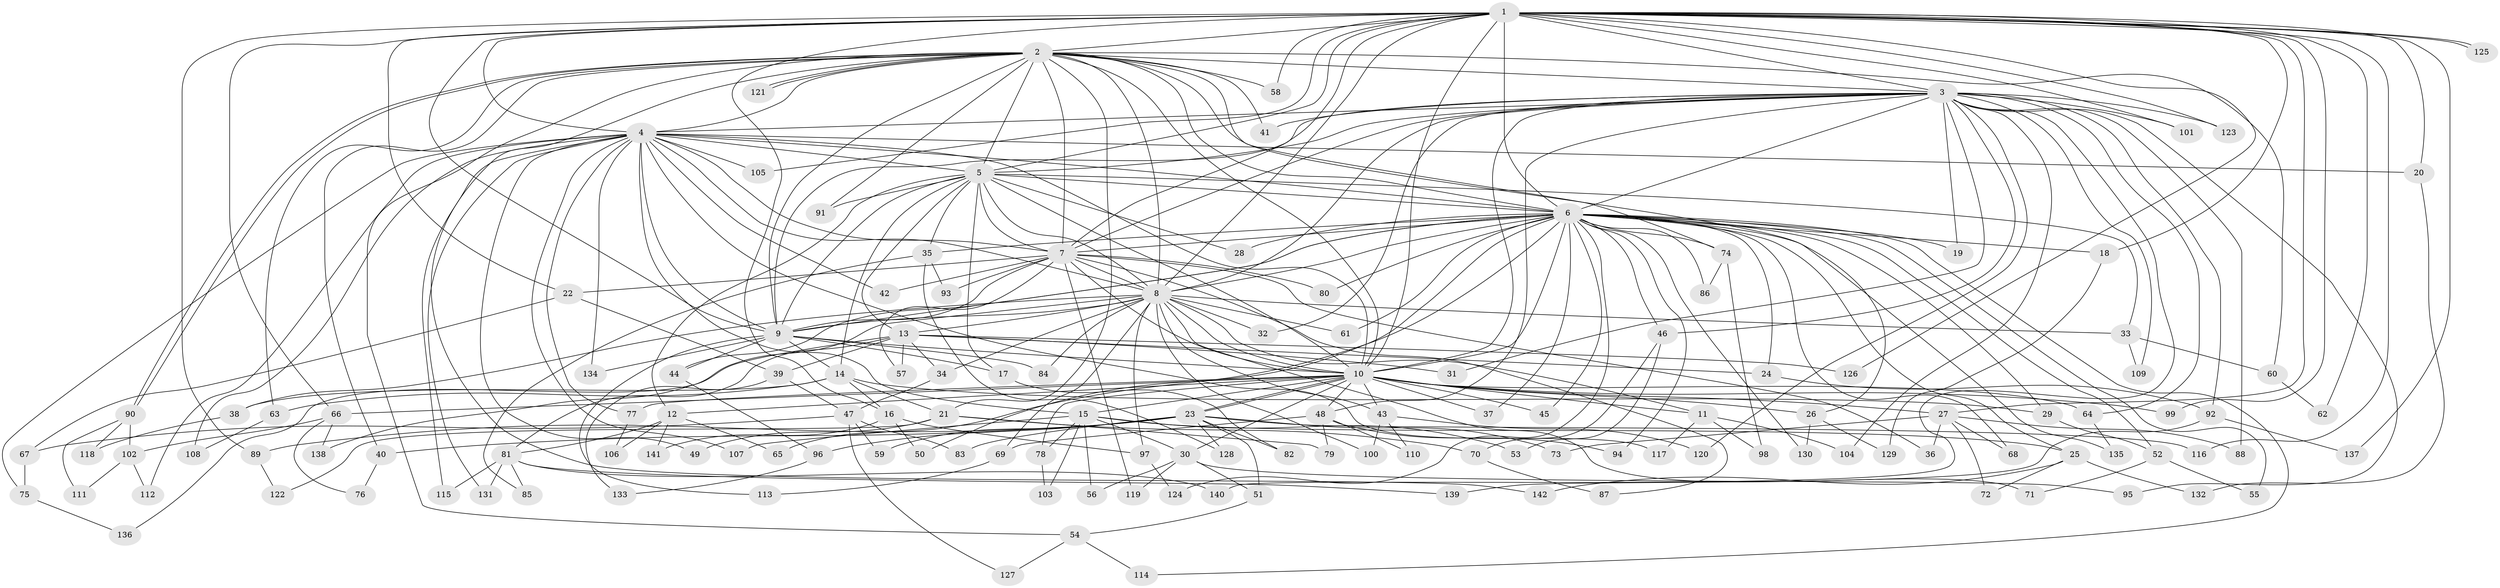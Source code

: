 // Generated by graph-tools (version 1.1) at 2025/34/03/09/25 02:34:52]
// undirected, 142 vertices, 309 edges
graph export_dot {
graph [start="1"]
  node [color=gray90,style=filled];
  1;
  2;
  3;
  4;
  5;
  6;
  7;
  8;
  9;
  10;
  11;
  12;
  13;
  14;
  15;
  16;
  17;
  18;
  19;
  20;
  21;
  22;
  23;
  24;
  25;
  26;
  27;
  28;
  29;
  30;
  31;
  32;
  33;
  34;
  35;
  36;
  37;
  38;
  39;
  40;
  41;
  42;
  43;
  44;
  45;
  46;
  47;
  48;
  49;
  50;
  51;
  52;
  53;
  54;
  55;
  56;
  57;
  58;
  59;
  60;
  61;
  62;
  63;
  64;
  65;
  66;
  67;
  68;
  69;
  70;
  71;
  72;
  73;
  74;
  75;
  76;
  77;
  78;
  79;
  80;
  81;
  82;
  83;
  84;
  85;
  86;
  87;
  88;
  89;
  90;
  91;
  92;
  93;
  94;
  95;
  96;
  97;
  98;
  99;
  100;
  101;
  102;
  103;
  104;
  105;
  106;
  107;
  108;
  109;
  110;
  111;
  112;
  113;
  114;
  115;
  116;
  117;
  118;
  119;
  120;
  121;
  122;
  123;
  124;
  125;
  126;
  127;
  128;
  129;
  130;
  131;
  132;
  133;
  134;
  135;
  136;
  137;
  138;
  139;
  140;
  141;
  142;
  1 -- 2;
  1 -- 3;
  1 -- 4;
  1 -- 5;
  1 -- 6;
  1 -- 7;
  1 -- 8;
  1 -- 9;
  1 -- 10;
  1 -- 16;
  1 -- 18;
  1 -- 20;
  1 -- 22;
  1 -- 27;
  1 -- 58;
  1 -- 62;
  1 -- 66;
  1 -- 89;
  1 -- 99;
  1 -- 101;
  1 -- 105;
  1 -- 116;
  1 -- 123;
  1 -- 125;
  1 -- 125;
  1 -- 126;
  1 -- 137;
  2 -- 3;
  2 -- 4;
  2 -- 5;
  2 -- 6;
  2 -- 7;
  2 -- 8;
  2 -- 9;
  2 -- 10;
  2 -- 21;
  2 -- 26;
  2 -- 40;
  2 -- 41;
  2 -- 54;
  2 -- 58;
  2 -- 60;
  2 -- 63;
  2 -- 74;
  2 -- 90;
  2 -- 90;
  2 -- 91;
  2 -- 121;
  2 -- 121;
  2 -- 142;
  3 -- 4;
  3 -- 5;
  3 -- 6;
  3 -- 7;
  3 -- 8;
  3 -- 9;
  3 -- 10;
  3 -- 19;
  3 -- 31;
  3 -- 32;
  3 -- 41;
  3 -- 46;
  3 -- 48;
  3 -- 64;
  3 -- 88;
  3 -- 92;
  3 -- 95;
  3 -- 101;
  3 -- 104;
  3 -- 109;
  3 -- 120;
  3 -- 123;
  3 -- 140;
  4 -- 5;
  4 -- 6;
  4 -- 7;
  4 -- 8;
  4 -- 9;
  4 -- 10;
  4 -- 15;
  4 -- 20;
  4 -- 42;
  4 -- 49;
  4 -- 75;
  4 -- 77;
  4 -- 105;
  4 -- 107;
  4 -- 108;
  4 -- 112;
  4 -- 115;
  4 -- 117;
  4 -- 131;
  4 -- 134;
  5 -- 6;
  5 -- 7;
  5 -- 8;
  5 -- 9;
  5 -- 10;
  5 -- 12;
  5 -- 13;
  5 -- 14;
  5 -- 17;
  5 -- 28;
  5 -- 33;
  5 -- 35;
  5 -- 91;
  6 -- 7;
  6 -- 8;
  6 -- 9;
  6 -- 10;
  6 -- 18;
  6 -- 19;
  6 -- 24;
  6 -- 25;
  6 -- 28;
  6 -- 29;
  6 -- 35;
  6 -- 37;
  6 -- 44;
  6 -- 45;
  6 -- 46;
  6 -- 50;
  6 -- 52;
  6 -- 55;
  6 -- 61;
  6 -- 65;
  6 -- 68;
  6 -- 74;
  6 -- 80;
  6 -- 86;
  6 -- 94;
  6 -- 114;
  6 -- 124;
  6 -- 130;
  6 -- 135;
  7 -- 8;
  7 -- 9;
  7 -- 10;
  7 -- 22;
  7 -- 36;
  7 -- 42;
  7 -- 57;
  7 -- 80;
  7 -- 87;
  7 -- 93;
  7 -- 119;
  8 -- 9;
  8 -- 10;
  8 -- 11;
  8 -- 13;
  8 -- 32;
  8 -- 33;
  8 -- 34;
  8 -- 38;
  8 -- 43;
  8 -- 61;
  8 -- 69;
  8 -- 71;
  8 -- 84;
  8 -- 97;
  8 -- 100;
  8 -- 138;
  9 -- 10;
  9 -- 14;
  9 -- 17;
  9 -- 44;
  9 -- 84;
  9 -- 113;
  9 -- 134;
  10 -- 11;
  10 -- 12;
  10 -- 15;
  10 -- 23;
  10 -- 23;
  10 -- 26;
  10 -- 27;
  10 -- 30;
  10 -- 37;
  10 -- 43;
  10 -- 45;
  10 -- 48;
  10 -- 64;
  10 -- 66;
  10 -- 77;
  10 -- 78;
  10 -- 99;
  11 -- 98;
  11 -- 104;
  11 -- 117;
  12 -- 65;
  12 -- 81;
  12 -- 106;
  12 -- 141;
  13 -- 24;
  13 -- 31;
  13 -- 34;
  13 -- 39;
  13 -- 57;
  13 -- 81;
  13 -- 126;
  13 -- 136;
  14 -- 16;
  14 -- 21;
  14 -- 29;
  14 -- 38;
  14 -- 63;
  15 -- 25;
  15 -- 30;
  15 -- 53;
  15 -- 56;
  15 -- 78;
  15 -- 103;
  15 -- 107;
  16 -- 50;
  16 -- 97;
  16 -- 141;
  17 -- 82;
  18 -- 129;
  20 -- 132;
  21 -- 49;
  21 -- 70;
  21 -- 79;
  21 -- 122;
  22 -- 39;
  22 -- 67;
  23 -- 40;
  23 -- 51;
  23 -- 59;
  23 -- 73;
  23 -- 82;
  23 -- 83;
  23 -- 89;
  23 -- 96;
  23 -- 116;
  23 -- 128;
  24 -- 92;
  25 -- 72;
  25 -- 132;
  25 -- 142;
  26 -- 129;
  26 -- 130;
  27 -- 36;
  27 -- 68;
  27 -- 72;
  27 -- 73;
  27 -- 88;
  29 -- 52;
  30 -- 51;
  30 -- 56;
  30 -- 95;
  30 -- 119;
  33 -- 60;
  33 -- 109;
  34 -- 47;
  35 -- 85;
  35 -- 93;
  35 -- 128;
  38 -- 118;
  39 -- 47;
  39 -- 133;
  40 -- 76;
  43 -- 100;
  43 -- 110;
  43 -- 120;
  44 -- 96;
  46 -- 53;
  46 -- 70;
  47 -- 59;
  47 -- 67;
  47 -- 83;
  47 -- 127;
  48 -- 69;
  48 -- 79;
  48 -- 94;
  48 -- 110;
  51 -- 54;
  52 -- 55;
  52 -- 71;
  54 -- 114;
  54 -- 127;
  60 -- 62;
  63 -- 108;
  64 -- 135;
  66 -- 76;
  66 -- 102;
  66 -- 138;
  67 -- 75;
  69 -- 113;
  70 -- 87;
  74 -- 86;
  74 -- 98;
  75 -- 136;
  77 -- 106;
  78 -- 103;
  81 -- 85;
  81 -- 115;
  81 -- 131;
  81 -- 139;
  81 -- 140;
  89 -- 122;
  90 -- 102;
  90 -- 111;
  90 -- 118;
  92 -- 137;
  92 -- 139;
  96 -- 133;
  97 -- 124;
  102 -- 111;
  102 -- 112;
}
